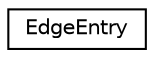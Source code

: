 digraph G
{
  edge [fontname="Helvetica",fontsize="10",labelfontname="Helvetica",labelfontsize="10"];
  node [fontname="Helvetica",fontsize="10",shape=record];
  rankdir=LR;
  Node1 [label="EdgeEntry",height=0.2,width=0.4,color="black", fillcolor="white", style="filled",URL="$de/d00/structEdgeEntry.html"];
}
